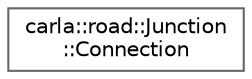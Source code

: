 digraph "类继承关系图"
{
 // INTERACTIVE_SVG=YES
 // LATEX_PDF_SIZE
  bgcolor="transparent";
  edge [fontname=Helvetica,fontsize=10,labelfontname=Helvetica,labelfontsize=10];
  node [fontname=Helvetica,fontsize=10,shape=box,height=0.2,width=0.4];
  rankdir="LR";
  Node0 [id="Node000000",label="carla::road::Junction\l::Connection",height=0.2,width=0.4,color="grey40", fillcolor="white", style="filled",URL="$d1/d9e/structcarla_1_1road_1_1Junction_1_1Connection.html",tooltip=" "];
}

